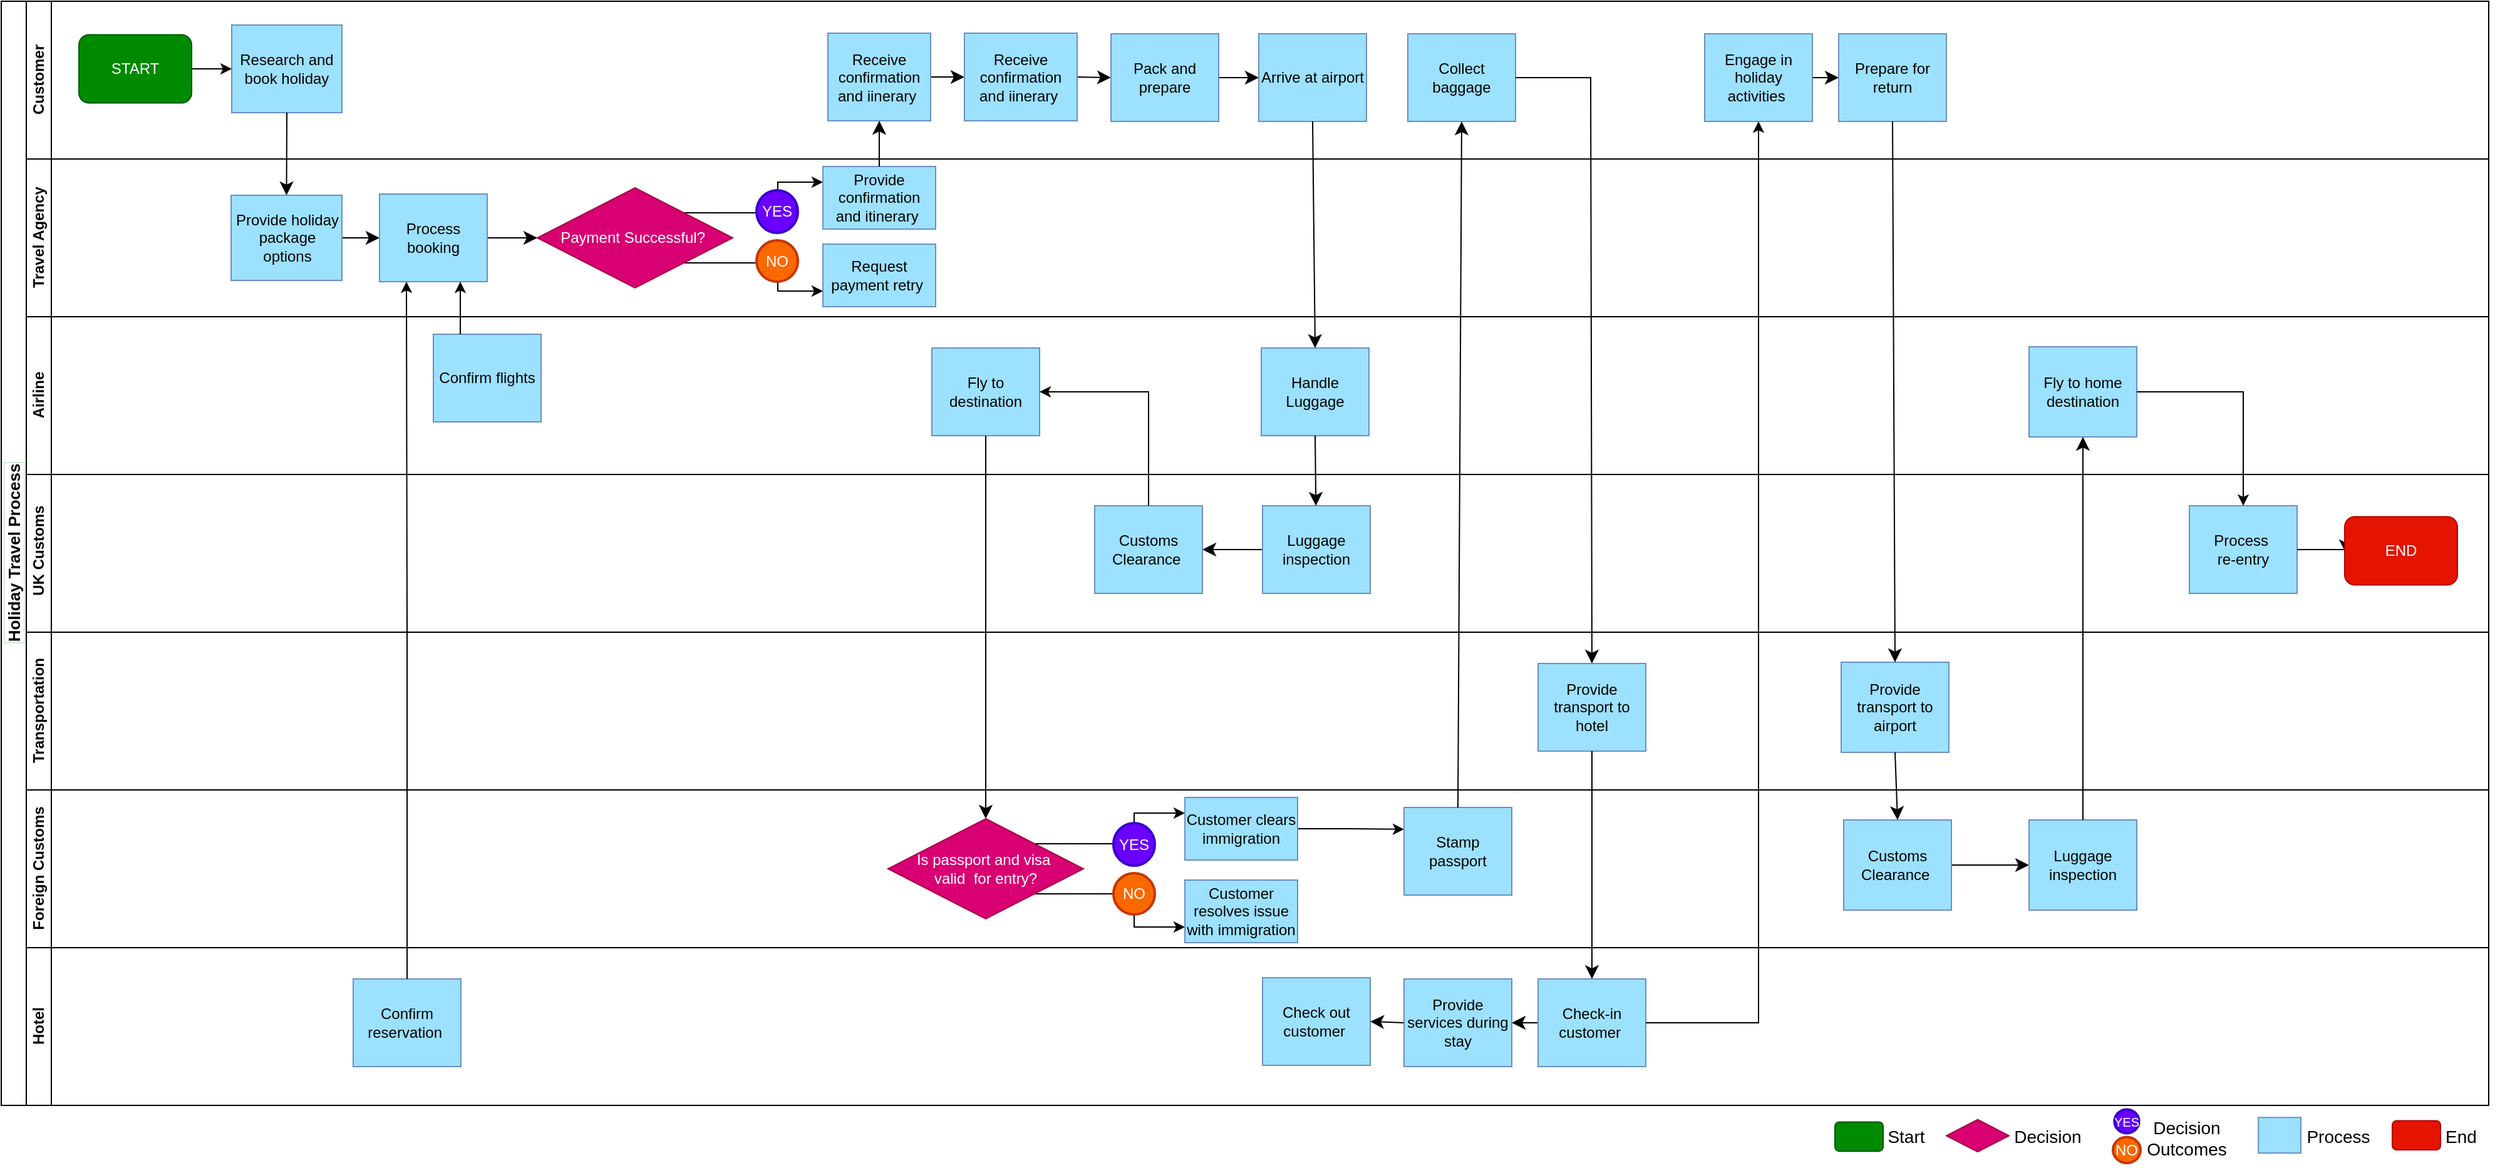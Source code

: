 <mxfile version="24.8.4">
  <diagram name="Page-1" id="JLOnOLcOAgradmC6K_oZ">
    <mxGraphModel dx="3365" dy="3023" grid="0" gridSize="10" guides="1" tooltips="1" connect="1" arrows="1" fold="1" page="0" pageScale="1" pageWidth="827" pageHeight="1169" math="0" shadow="0">
      <root>
        <mxCell id="0" />
        <mxCell id="1" parent="0" />
        <mxCell id="BxR5kWWOkdNth-eWLe1I-245" value="Holiday Travel Process" style="swimlane;childLayout=stackLayout;resizeParent=1;resizeParentMax=0;horizontal=0;startSize=20;horizontalStack=0;html=1;labelBorderColor=#D5E8D4;fontSize=13;movable=1;resizable=1;rotatable=1;deletable=1;editable=1;locked=0;connectable=1;strokeColor=#000000;" parent="1" vertex="1">
          <mxGeometry x="-1895" y="-1615" width="1986" height="882" as="geometry" />
        </mxCell>
        <mxCell id="BxR5kWWOkdNth-eWLe1I-246" value="Customer" style="swimlane;startSize=20;horizontal=0;html=1;" parent="BxR5kWWOkdNth-eWLe1I-245" vertex="1">
          <mxGeometry x="20" width="1966" height="126" as="geometry" />
        </mxCell>
        <mxCell id="BxR5kWWOkdNth-eWLe1I-208" value="Research and book holiday" style="rounded=0;whiteSpace=wrap;html=1;labelBackgroundColor=none;fillColor=#9CE1FF;strokeColor=#6c8ebf;gradientColor=none;" parent="BxR5kWWOkdNth-eWLe1I-246" vertex="1">
          <mxGeometry x="164" y="19" width="88" height="70" as="geometry" />
        </mxCell>
        <mxCell id="BxR5kWWOkdNth-eWLe1I-279" style="edgeStyle=none;curved=1;rounded=0;orthogonalLoop=1;jettySize=auto;html=1;exitX=1;exitY=0.5;exitDx=0;exitDy=0;entryX=0;entryY=0.5;entryDx=0;entryDy=0;fontSize=12;startSize=8;endSize=8;" parent="BxR5kWWOkdNth-eWLe1I-246" source="BxR5kWWOkdNth-eWLe1I-259" target="BxR5kWWOkdNth-eWLe1I-260" edge="1">
          <mxGeometry relative="1" as="geometry" />
        </mxCell>
        <mxCell id="BxR5kWWOkdNth-eWLe1I-259" value="Receive confirmation and iinerary&amp;nbsp;" style="rounded=0;whiteSpace=wrap;html=1;labelBackgroundColor=none;fillColor=#9CE1FF;strokeColor=#6c8ebf;gradientColor=none;" parent="BxR5kWWOkdNth-eWLe1I-246" vertex="1">
          <mxGeometry x="640" y="25.5" width="82" height="70" as="geometry" />
        </mxCell>
        <mxCell id="BxR5kWWOkdNth-eWLe1I-280" style="edgeStyle=none;curved=1;rounded=0;orthogonalLoop=1;jettySize=auto;html=1;exitX=1;exitY=0.5;exitDx=0;exitDy=0;entryX=0;entryY=0.5;entryDx=0;entryDy=0;fontSize=12;startSize=8;endSize=8;" parent="BxR5kWWOkdNth-eWLe1I-246" source="BxR5kWWOkdNth-eWLe1I-260" target="BxR5kWWOkdNth-eWLe1I-261" edge="1">
          <mxGeometry relative="1" as="geometry" />
        </mxCell>
        <mxCell id="BxR5kWWOkdNth-eWLe1I-260" value="Receive confirmation and iinerary&amp;nbsp;" style="rounded=0;whiteSpace=wrap;html=1;labelBackgroundColor=none;fillColor=#9CE1FF;strokeColor=#6c8ebf;gradientColor=none;" parent="BxR5kWWOkdNth-eWLe1I-246" vertex="1">
          <mxGeometry x="749" y="25.5" width="90" height="70" as="geometry" />
        </mxCell>
        <mxCell id="BxR5kWWOkdNth-eWLe1I-281" style="edgeStyle=none;curved=1;rounded=0;orthogonalLoop=1;jettySize=auto;html=1;exitX=1;exitY=0.5;exitDx=0;exitDy=0;entryX=0;entryY=0.5;entryDx=0;entryDy=0;fontSize=12;startSize=8;endSize=8;" parent="BxR5kWWOkdNth-eWLe1I-246" source="BxR5kWWOkdNth-eWLe1I-261" target="BxR5kWWOkdNth-eWLe1I-262" edge="1">
          <mxGeometry relative="1" as="geometry" />
        </mxCell>
        <mxCell id="BxR5kWWOkdNth-eWLe1I-261" value="Pack and prepare" style="rounded=0;whiteSpace=wrap;html=1;labelBackgroundColor=none;fillColor=#9CE1FF;strokeColor=#6c8ebf;gradientColor=none;" parent="BxR5kWWOkdNth-eWLe1I-246" vertex="1">
          <mxGeometry x="866" y="26" width="86" height="70" as="geometry" />
        </mxCell>
        <mxCell id="BxR5kWWOkdNth-eWLe1I-262" value="Arrive at airport" style="rounded=0;whiteSpace=wrap;html=1;labelBackgroundColor=none;fillColor=#9CE1FF;strokeColor=#6c8ebf;gradientColor=none;" parent="BxR5kWWOkdNth-eWLe1I-246" vertex="1">
          <mxGeometry x="984" y="26" width="86" height="70" as="geometry" />
        </mxCell>
        <mxCell id="BxR5kWWOkdNth-eWLe1I-325" value="Collect baggage" style="rounded=0;whiteSpace=wrap;html=1;labelBackgroundColor=none;fillColor=#9CE1FF;strokeColor=#6c8ebf;gradientColor=none;" parent="BxR5kWWOkdNth-eWLe1I-246" vertex="1">
          <mxGeometry x="1103" y="26" width="86" height="70" as="geometry" />
        </mxCell>
        <mxCell id="BxR5kWWOkdNth-eWLe1I-350" style="edgeStyle=none;curved=1;rounded=0;orthogonalLoop=1;jettySize=auto;html=1;exitX=1;exitY=0.5;exitDx=0;exitDy=0;entryX=0;entryY=0.5;entryDx=0;entryDy=0;fontSize=12;startSize=8;endSize=8;" parent="BxR5kWWOkdNth-eWLe1I-246" source="BxR5kWWOkdNth-eWLe1I-343" target="BxR5kWWOkdNth-eWLe1I-349" edge="1">
          <mxGeometry relative="1" as="geometry" />
        </mxCell>
        <mxCell id="BxR5kWWOkdNth-eWLe1I-343" value="Engage in holiday activities&amp;nbsp;" style="rounded=0;whiteSpace=wrap;html=1;labelBackgroundColor=none;fillColor=#9CE1FF;strokeColor=#6c8ebf;gradientColor=none;" parent="BxR5kWWOkdNth-eWLe1I-246" vertex="1">
          <mxGeometry x="1340" y="26" width="86" height="70" as="geometry" />
        </mxCell>
        <mxCell id="BxR5kWWOkdNth-eWLe1I-349" value="Prepare for return" style="rounded=0;whiteSpace=wrap;html=1;labelBackgroundColor=none;fillColor=#9CE1FF;strokeColor=#6c8ebf;gradientColor=none;" parent="BxR5kWWOkdNth-eWLe1I-246" vertex="1">
          <mxGeometry x="1447" y="26" width="86" height="70" as="geometry" />
        </mxCell>
        <mxCell id="ypiWz0dABTGRfe8JdJoe-62" style="edgeStyle=orthogonalEdgeStyle;rounded=0;orthogonalLoop=1;jettySize=auto;html=1;exitX=1;exitY=0.5;exitDx=0;exitDy=0;entryX=0;entryY=0.5;entryDx=0;entryDy=0;" edge="1" parent="BxR5kWWOkdNth-eWLe1I-246" source="ypiWz0dABTGRfe8JdJoe-60" target="BxR5kWWOkdNth-eWLe1I-208">
          <mxGeometry relative="1" as="geometry" />
        </mxCell>
        <mxCell id="ypiWz0dABTGRfe8JdJoe-60" value="START" style="rounded=1;whiteSpace=wrap;html=1;fillColor=#008a00;fontColor=#ffffff;strokeColor=#005700;" vertex="1" parent="BxR5kWWOkdNth-eWLe1I-246">
          <mxGeometry x="42" y="26.75" width="90" height="54.5" as="geometry" />
        </mxCell>
        <mxCell id="BxR5kWWOkdNth-eWLe1I-247" value="Travel Agency" style="swimlane;startSize=20;horizontal=0;html=1;" parent="BxR5kWWOkdNth-eWLe1I-245" vertex="1">
          <mxGeometry x="20" y="126" width="1966" height="126" as="geometry" />
        </mxCell>
        <mxCell id="BxR5kWWOkdNth-eWLe1I-273" style="edgeStyle=none;curved=1;rounded=0;orthogonalLoop=1;jettySize=auto;html=1;exitX=1;exitY=0.5;exitDx=0;exitDy=0;entryX=0;entryY=0.5;entryDx=0;entryDy=0;fontSize=12;startSize=8;endSize=8;" parent="BxR5kWWOkdNth-eWLe1I-247" source="BxR5kWWOkdNth-eWLe1I-190" target="BxR5kWWOkdNth-eWLe1I-217" edge="1">
          <mxGeometry relative="1" as="geometry" />
        </mxCell>
        <mxCell id="BxR5kWWOkdNth-eWLe1I-190" value="Provide holiday package options" style="rounded=0;whiteSpace=wrap;html=1;labelBackgroundColor=none;fillColor=#9CE1FF;strokeColor=#6c8ebf;gradientColor=none;" parent="BxR5kWWOkdNth-eWLe1I-247" vertex="1">
          <mxGeometry x="163.5" y="29" width="88.5" height="68" as="geometry" />
        </mxCell>
        <mxCell id="BxR5kWWOkdNth-eWLe1I-274" style="edgeStyle=none;curved=1;rounded=0;orthogonalLoop=1;jettySize=auto;html=1;exitX=1;exitY=0.5;exitDx=0;exitDy=0;entryX=0;entryY=0.5;entryDx=0;entryDy=0;fontSize=12;startSize=8;endSize=8;" parent="BxR5kWWOkdNth-eWLe1I-247" source="BxR5kWWOkdNth-eWLe1I-217" target="BxR5kWWOkdNth-eWLe1I-231" edge="1">
          <mxGeometry relative="1" as="geometry" />
        </mxCell>
        <mxCell id="BxR5kWWOkdNth-eWLe1I-217" value="Process booking" style="rounded=0;whiteSpace=wrap;html=1;labelBackgroundColor=none;fillColor=#9CE1FF;strokeColor=#6c8ebf;gradientColor=none;" parent="BxR5kWWOkdNth-eWLe1I-247" vertex="1">
          <mxGeometry x="282" y="28" width="86" height="70" as="geometry" />
        </mxCell>
        <mxCell id="ypiWz0dABTGRfe8JdJoe-9" style="edgeStyle=orthogonalEdgeStyle;rounded=0;orthogonalLoop=1;jettySize=auto;html=1;exitX=1;exitY=0;exitDx=0;exitDy=0;entryX=0;entryY=0.25;entryDx=0;entryDy=0;movable=0;resizable=0;rotatable=0;deletable=0;editable=0;locked=1;connectable=0;" edge="1" parent="BxR5kWWOkdNth-eWLe1I-247" source="BxR5kWWOkdNth-eWLe1I-231" target="BxR5kWWOkdNth-eWLe1I-218">
          <mxGeometry relative="1" as="geometry" />
        </mxCell>
        <mxCell id="ypiWz0dABTGRfe8JdJoe-10" style="edgeStyle=orthogonalEdgeStyle;rounded=0;orthogonalLoop=1;jettySize=auto;html=1;exitX=1;exitY=1;exitDx=0;exitDy=0;entryX=0;entryY=0.75;entryDx=0;entryDy=0;movable=0;resizable=0;rotatable=0;deletable=0;editable=0;locked=1;connectable=0;" edge="1" parent="BxR5kWWOkdNth-eWLe1I-247" source="BxR5kWWOkdNth-eWLe1I-231" target="BxR5kWWOkdNth-eWLe1I-239">
          <mxGeometry relative="1" as="geometry" />
        </mxCell>
        <mxCell id="BxR5kWWOkdNth-eWLe1I-231" value="Payment Successful?&amp;nbsp;" style="rhombus;whiteSpace=wrap;html=1;fillColor=#d80073;fontColor=#ffffff;strokeColor=#A50040;" parent="BxR5kWWOkdNth-eWLe1I-247" vertex="1">
          <mxGeometry x="408" y="23" width="156" height="80" as="geometry" />
        </mxCell>
        <mxCell id="BxR5kWWOkdNth-eWLe1I-218" value="Provide confirmation and itinerary&amp;nbsp;" style="rounded=0;whiteSpace=wrap;html=1;labelBackgroundColor=none;fillColor=#9CE1FF;strokeColor=#6c8ebf;gradientColor=none;" parent="BxR5kWWOkdNth-eWLe1I-247" vertex="1">
          <mxGeometry x="636" y="6" width="90" height="50" as="geometry" />
        </mxCell>
        <mxCell id="BxR5kWWOkdNth-eWLe1I-239" value="Request payment retry&amp;nbsp;" style="rounded=0;whiteSpace=wrap;html=1;labelBackgroundColor=none;fillColor=#9CE1FF;strokeColor=#6c8ebf;gradientColor=none;" parent="BxR5kWWOkdNth-eWLe1I-247" vertex="1">
          <mxGeometry x="636" y="68" width="90" height="50" as="geometry" />
        </mxCell>
        <mxCell id="BxR5kWWOkdNth-eWLe1I-387" style="edgeStyle=none;curved=1;rounded=0;orthogonalLoop=1;jettySize=auto;html=1;exitX=1;exitY=0.5;exitDx=0;exitDy=0;fontSize=12;startSize=8;endSize=8;" parent="BxR5kWWOkdNth-eWLe1I-247" source="BxR5kWWOkdNth-eWLe1I-190" target="BxR5kWWOkdNth-eWLe1I-190" edge="1">
          <mxGeometry relative="1" as="geometry" />
        </mxCell>
        <mxCell id="BxR5kWWOkdNth-eWLe1I-388" style="edgeStyle=none;curved=1;rounded=0;orthogonalLoop=1;jettySize=auto;html=1;exitX=0.5;exitY=0;exitDx=0;exitDy=0;fontSize=12;startSize=8;endSize=8;" parent="BxR5kWWOkdNth-eWLe1I-247" source="BxR5kWWOkdNth-eWLe1I-217" target="BxR5kWWOkdNth-eWLe1I-217" edge="1">
          <mxGeometry relative="1" as="geometry" />
        </mxCell>
        <mxCell id="ypiWz0dABTGRfe8JdJoe-2" value="YES" style="strokeWidth=2;html=1;shape=mxgraph.flowchart.start_2;whiteSpace=wrap;fillColor=#6a00ff;fontColor=#ffffff;strokeColor=#3700CC;" vertex="1" parent="BxR5kWWOkdNth-eWLe1I-247">
          <mxGeometry x="583" y="25" width="33" height="34" as="geometry" />
        </mxCell>
        <mxCell id="ypiWz0dABTGRfe8JdJoe-3" value="NO" style="strokeWidth=2;html=1;shape=mxgraph.flowchart.start_2;whiteSpace=wrap;fillColor=#fa6800;strokeColor=#C73500;fontColor=#FFFFFF;" vertex="1" parent="BxR5kWWOkdNth-eWLe1I-247">
          <mxGeometry x="583" y="65" width="33" height="33" as="geometry" />
        </mxCell>
        <mxCell id="BxR5kWWOkdNth-eWLe1I-249" value="Airline" style="swimlane;startSize=20;horizontal=0;html=1;" parent="BxR5kWWOkdNth-eWLe1I-245" vertex="1">
          <mxGeometry x="20" y="252" width="1966" height="126" as="geometry" />
        </mxCell>
        <mxCell id="BxR5kWWOkdNth-eWLe1I-283" value="Handle Luggage" style="rounded=0;whiteSpace=wrap;html=1;labelBackgroundColor=none;fillColor=#9CE1FF;strokeColor=#6c8ebf;gradientColor=none;" parent="BxR5kWWOkdNth-eWLe1I-249" vertex="1">
          <mxGeometry x="986" y="25" width="86" height="70" as="geometry" />
        </mxCell>
        <mxCell id="BxR5kWWOkdNth-eWLe1I-368" value="Fly to home destination" style="rounded=0;whiteSpace=wrap;html=1;labelBackgroundColor=none;fillColor=#9CE1FF;strokeColor=#6c8ebf;gradientColor=none;" parent="BxR5kWWOkdNth-eWLe1I-249" vertex="1">
          <mxGeometry x="1599" y="24" width="86" height="72" as="geometry" />
        </mxCell>
        <mxCell id="BxR5kWWOkdNth-eWLe1I-269" value="Fly to destination" style="rounded=0;whiteSpace=wrap;html=1;labelBackgroundColor=none;fillColor=#9CE1FF;strokeColor=#6c8ebf;gradientColor=none;" parent="BxR5kWWOkdNth-eWLe1I-249" vertex="1">
          <mxGeometry x="723" y="25" width="86" height="70" as="geometry" />
        </mxCell>
        <mxCell id="BxR5kWWOkdNth-eWLe1I-267" value="Confirm flights" style="rounded=0;whiteSpace=wrap;html=1;labelBackgroundColor=none;fillColor=#9CE1FF;strokeColor=#6c8ebf;gradientColor=none;" parent="BxR5kWWOkdNth-eWLe1I-249" vertex="1">
          <mxGeometry x="325" y="14" width="86" height="70" as="geometry" />
        </mxCell>
        <mxCell id="BxR5kWWOkdNth-eWLe1I-250" value="&amp;nbsp;UK&amp;nbsp;&lt;span style=&quot;background-color: initial;&quot;&gt;Customs&lt;/span&gt;" style="swimlane;startSize=20;horizontal=0;html=1;" parent="BxR5kWWOkdNth-eWLe1I-245" vertex="1">
          <mxGeometry x="20" y="378" width="1966" height="126" as="geometry" />
        </mxCell>
        <mxCell id="BxR5kWWOkdNth-eWLe1I-286" style="edgeStyle=none;curved=1;rounded=0;orthogonalLoop=1;jettySize=auto;html=1;exitX=0;exitY=0.5;exitDx=0;exitDy=0;fontSize=12;startSize=8;endSize=8;" parent="BxR5kWWOkdNth-eWLe1I-250" source="BxR5kWWOkdNth-eWLe1I-263" edge="1">
          <mxGeometry relative="1" as="geometry">
            <mxPoint x="1064.286" y="60.571" as="targetPoint" />
          </mxGeometry>
        </mxCell>
        <mxCell id="BxR5kWWOkdNth-eWLe1I-380" value="Process&amp;nbsp;&lt;div&gt;re-entry&lt;/div&gt;" style="rounded=0;whiteSpace=wrap;html=1;labelBackgroundColor=none;fillColor=#9CE1FF;strokeColor=#6c8ebf;gradientColor=none;" parent="BxR5kWWOkdNth-eWLe1I-250" vertex="1">
          <mxGeometry x="1727" y="25" width="86" height="70" as="geometry" />
        </mxCell>
        <mxCell id="ypiWz0dABTGRfe8JdJoe-66" style="edgeStyle=orthogonalEdgeStyle;rounded=0;orthogonalLoop=1;jettySize=auto;html=1;exitX=1;exitY=0.5;exitDx=0;exitDy=0;entryX=0;entryY=0.5;entryDx=0;entryDy=0;" edge="1" parent="BxR5kWWOkdNth-eWLe1I-250" source="BxR5kWWOkdNth-eWLe1I-380" target="ypiWz0dABTGRfe8JdJoe-63">
          <mxGeometry relative="1" as="geometry" />
        </mxCell>
        <mxCell id="BxR5kWWOkdNth-eWLe1I-369" value="" style="edgeStyle=none;curved=1;rounded=0;orthogonalLoop=1;jettySize=auto;html=1;fontSize=12;startSize=8;endSize=8;" parent="BxR5kWWOkdNth-eWLe1I-250" source="BxR5kWWOkdNth-eWLe1I-263" target="BxR5kWWOkdNth-eWLe1I-264" edge="1">
          <mxGeometry relative="1" as="geometry" />
        </mxCell>
        <mxCell id="BxR5kWWOkdNth-eWLe1I-263" value="Luggage inspection" style="rounded=0;whiteSpace=wrap;html=1;labelBackgroundColor=none;fillColor=#9CE1FF;strokeColor=#6c8ebf;gradientColor=none;" parent="BxR5kWWOkdNth-eWLe1I-250" vertex="1">
          <mxGeometry x="987" y="25" width="86" height="70" as="geometry" />
        </mxCell>
        <mxCell id="BxR5kWWOkdNth-eWLe1I-264" value="Customs Clearance&amp;nbsp;" style="rounded=0;whiteSpace=wrap;html=1;labelBackgroundColor=none;fillColor=#9CE1FF;strokeColor=#6c8ebf;gradientColor=none;" parent="BxR5kWWOkdNth-eWLe1I-250" vertex="1">
          <mxGeometry x="853" y="25" width="86" height="70" as="geometry" />
        </mxCell>
        <mxCell id="ypiWz0dABTGRfe8JdJoe-63" value="END" style="rounded=1;whiteSpace=wrap;html=1;fillColor=#e51400;fontColor=#ffffff;strokeColor=#B20000;" vertex="1" parent="BxR5kWWOkdNth-eWLe1I-250">
          <mxGeometry x="1851" y="33.75" width="90" height="54.5" as="geometry" />
        </mxCell>
        <mxCell id="BxR5kWWOkdNth-eWLe1I-272" style="edgeStyle=none;curved=1;rounded=0;orthogonalLoop=1;jettySize=auto;html=1;exitX=0.5;exitY=1;exitDx=0;exitDy=0;entryX=0.5;entryY=0;entryDx=0;entryDy=0;fontSize=12;startSize=8;endSize=8;" parent="BxR5kWWOkdNth-eWLe1I-245" source="BxR5kWWOkdNth-eWLe1I-208" target="BxR5kWWOkdNth-eWLe1I-190" edge="1">
          <mxGeometry relative="1" as="geometry" />
        </mxCell>
        <mxCell id="BxR5kWWOkdNth-eWLe1I-278" style="edgeStyle=none;curved=1;rounded=0;orthogonalLoop=1;jettySize=auto;html=1;exitX=0.5;exitY=0;exitDx=0;exitDy=0;entryX=0.5;entryY=1;entryDx=0;entryDy=0;fontSize=12;startSize=8;endSize=8;" parent="BxR5kWWOkdNth-eWLe1I-245" source="BxR5kWWOkdNth-eWLe1I-218" target="BxR5kWWOkdNth-eWLe1I-259" edge="1">
          <mxGeometry relative="1" as="geometry" />
        </mxCell>
        <mxCell id="BxR5kWWOkdNth-eWLe1I-252" value="Transportation" style="swimlane;startSize=20;horizontal=0;html=1;fontColor=#000000;" parent="BxR5kWWOkdNth-eWLe1I-245" vertex="1">
          <mxGeometry x="20" y="504" width="1966" height="126" as="geometry" />
        </mxCell>
        <mxCell id="BxR5kWWOkdNth-eWLe1I-314" value="Provide transport to hotel" style="rounded=0;whiteSpace=wrap;html=1;labelBackgroundColor=none;fillColor=#9CE1FF;strokeColor=#6c8ebf;gradientColor=none;" parent="BxR5kWWOkdNth-eWLe1I-252" vertex="1">
          <mxGeometry x="1207" y="25" width="86" height="70" as="geometry" />
        </mxCell>
        <mxCell id="BxR5kWWOkdNth-eWLe1I-352" value="Provide transport to airport" style="rounded=0;whiteSpace=wrap;html=1;labelBackgroundColor=none;fillColor=#9CE1FF;strokeColor=#6c8ebf;gradientColor=none;" parent="BxR5kWWOkdNth-eWLe1I-252" vertex="1">
          <mxGeometry x="1449" y="24" width="86" height="72" as="geometry" />
        </mxCell>
        <mxCell id="BxR5kWWOkdNth-eWLe1I-284" value="" style="edgeStyle=none;curved=1;rounded=0;orthogonalLoop=1;jettySize=auto;html=1;exitX=0.5;exitY=1;exitDx=0;exitDy=0;entryX=0.5;entryY=0;entryDx=0;entryDy=0;fontSize=12;startSize=8;endSize=8;" parent="BxR5kWWOkdNth-eWLe1I-245" source="BxR5kWWOkdNth-eWLe1I-262" target="BxR5kWWOkdNth-eWLe1I-283" edge="1">
          <mxGeometry x="0.001" relative="1" as="geometry">
            <mxPoint as="offset" />
          </mxGeometry>
        </mxCell>
        <mxCell id="BxR5kWWOkdNth-eWLe1I-285" value="" style="edgeStyle=none;curved=1;rounded=0;orthogonalLoop=1;jettySize=auto;html=1;exitX=0.5;exitY=1;exitDx=0;exitDy=0;fontSize=12;startSize=8;endSize=8;" parent="BxR5kWWOkdNth-eWLe1I-245" source="BxR5kWWOkdNth-eWLe1I-283" target="BxR5kWWOkdNth-eWLe1I-263" edge="1">
          <mxGeometry relative="1" as="geometry" />
        </mxCell>
        <mxCell id="BxR5kWWOkdNth-eWLe1I-310" style="edgeStyle=none;curved=1;rounded=0;orthogonalLoop=1;jettySize=auto;html=1;exitX=0.5;exitY=1;exitDx=0;exitDy=0;fontSize=12;startSize=8;endSize=8;" parent="BxR5kWWOkdNth-eWLe1I-245" source="BxR5kWWOkdNth-eWLe1I-269" target="BxR5kWWOkdNth-eWLe1I-296" edge="1">
          <mxGeometry relative="1" as="geometry" />
        </mxCell>
        <mxCell id="BxR5kWWOkdNth-eWLe1I-339" style="edgeStyle=none;curved=1;rounded=0;orthogonalLoop=1;jettySize=auto;html=1;exitX=0.5;exitY=1;exitDx=0;exitDy=0;fontSize=12;startSize=8;endSize=8;" parent="BxR5kWWOkdNth-eWLe1I-245" source="BxR5kWWOkdNth-eWLe1I-314" target="BxR5kWWOkdNth-eWLe1I-323" edge="1">
          <mxGeometry relative="1" as="geometry" />
        </mxCell>
        <mxCell id="BxR5kWWOkdNth-eWLe1I-251" value="Foreign Customs" style="swimlane;startSize=20;horizontal=0;html=1;" parent="BxR5kWWOkdNth-eWLe1I-245" vertex="1">
          <mxGeometry x="20" y="630" width="1966" height="126" as="geometry" />
        </mxCell>
        <mxCell id="ypiWz0dABTGRfe8JdJoe-14" style="edgeStyle=orthogonalEdgeStyle;rounded=0;orthogonalLoop=1;jettySize=auto;html=1;exitX=1;exitY=0;exitDx=0;exitDy=0;entryX=0;entryY=0.25;entryDx=0;entryDy=0;" edge="1" parent="BxR5kWWOkdNth-eWLe1I-251" source="BxR5kWWOkdNth-eWLe1I-296" target="BxR5kWWOkdNth-eWLe1I-301">
          <mxGeometry relative="1" as="geometry" />
        </mxCell>
        <mxCell id="ypiWz0dABTGRfe8JdJoe-15" style="edgeStyle=orthogonalEdgeStyle;rounded=0;orthogonalLoop=1;jettySize=auto;html=1;exitX=1;exitY=1;exitDx=0;exitDy=0;entryX=0;entryY=0.75;entryDx=0;entryDy=0;" edge="1" parent="BxR5kWWOkdNth-eWLe1I-251" source="BxR5kWWOkdNth-eWLe1I-296" target="BxR5kWWOkdNth-eWLe1I-300">
          <mxGeometry relative="1" as="geometry" />
        </mxCell>
        <mxCell id="BxR5kWWOkdNth-eWLe1I-296" value="Is passport and visa&amp;nbsp;&lt;div&gt;valid&amp;nbsp;&amp;nbsp;&lt;span style=&quot;background-color: initial;&quot;&gt;for entry?&lt;/span&gt;&lt;/div&gt;" style="rhombus;whiteSpace=wrap;html=1;fillColor=#d80073;fontColor=#ffffff;strokeColor=#A50040;movable=1;resizable=1;rotatable=1;deletable=1;editable=1;locked=0;connectable=1;" parent="BxR5kWWOkdNth-eWLe1I-251" vertex="1">
          <mxGeometry x="688" y="23" width="156" height="80" as="geometry" />
        </mxCell>
        <mxCell id="BxR5kWWOkdNth-eWLe1I-300" value="Customer resolves issue with immigration" style="rounded=0;whiteSpace=wrap;html=1;labelBackgroundColor=none;fillColor=#9CE1FF;strokeColor=#6c8ebf;gradientColor=none;movable=1;resizable=1;rotatable=1;deletable=1;editable=1;locked=0;connectable=1;" parent="BxR5kWWOkdNth-eWLe1I-251" vertex="1">
          <mxGeometry x="925" y="72" width="90" height="50" as="geometry" />
        </mxCell>
        <mxCell id="BxR5kWWOkdNth-eWLe1I-415" style="edgeStyle=orthogonalEdgeStyle;rounded=0;orthogonalLoop=1;jettySize=auto;html=1;exitX=1;exitY=0.5;exitDx=0;exitDy=0;entryX=0;entryY=0.25;entryDx=0;entryDy=0;" parent="BxR5kWWOkdNth-eWLe1I-251" source="BxR5kWWOkdNth-eWLe1I-301" target="BxR5kWWOkdNth-eWLe1I-311" edge="1">
          <mxGeometry relative="1" as="geometry" />
        </mxCell>
        <mxCell id="BxR5kWWOkdNth-eWLe1I-301" value="Customer clears immigration" style="rounded=0;whiteSpace=wrap;html=1;labelBackgroundColor=none;fillColor=#9CE1FF;strokeColor=#6c8ebf;gradientColor=none;movable=1;resizable=1;rotatable=1;deletable=1;editable=1;locked=0;connectable=1;" parent="BxR5kWWOkdNth-eWLe1I-251" vertex="1">
          <mxGeometry x="925" y="6" width="90" height="50" as="geometry" />
        </mxCell>
        <mxCell id="BxR5kWWOkdNth-eWLe1I-375" style="edgeStyle=none;curved=1;rounded=0;orthogonalLoop=1;jettySize=auto;html=1;exitX=1;exitY=0.5;exitDx=0;exitDy=0;entryX=0;entryY=0.5;entryDx=0;entryDy=0;fontSize=12;startSize=8;endSize=8;" parent="BxR5kWWOkdNth-eWLe1I-251" source="BxR5kWWOkdNth-eWLe1I-372" target="BxR5kWWOkdNth-eWLe1I-373" edge="1">
          <mxGeometry relative="1" as="geometry" />
        </mxCell>
        <mxCell id="BxR5kWWOkdNth-eWLe1I-372" value="Customs Clearance&amp;nbsp;" style="rounded=0;whiteSpace=wrap;html=1;labelBackgroundColor=none;fillColor=#9CE1FF;strokeColor=#6c8ebf;gradientColor=none;" parent="BxR5kWWOkdNth-eWLe1I-251" vertex="1">
          <mxGeometry x="1451" y="24" width="86" height="72" as="geometry" />
        </mxCell>
        <mxCell id="BxR5kWWOkdNth-eWLe1I-373" value="Luggage inspection" style="rounded=0;whiteSpace=wrap;html=1;labelBackgroundColor=none;fillColor=#9CE1FF;strokeColor=#6c8ebf;gradientColor=none;" parent="BxR5kWWOkdNth-eWLe1I-251" vertex="1">
          <mxGeometry x="1599" y="24" width="86" height="72" as="geometry" />
        </mxCell>
        <mxCell id="BxR5kWWOkdNth-eWLe1I-311" value="Stamp passport" style="rounded=0;whiteSpace=wrap;html=1;labelBackgroundColor=none;fillColor=#9CE1FF;strokeColor=#6c8ebf;gradientColor=none;" parent="BxR5kWWOkdNth-eWLe1I-251" vertex="1">
          <mxGeometry x="1100" y="14" width="86" height="70" as="geometry" />
        </mxCell>
        <mxCell id="ypiWz0dABTGRfe8JdJoe-57" value="YES" style="strokeWidth=2;html=1;shape=mxgraph.flowchart.start_2;whiteSpace=wrap;fillColor=#6a00ff;fontColor=#ffffff;strokeColor=#3700CC;" vertex="1" parent="BxR5kWWOkdNth-eWLe1I-251">
          <mxGeometry x="868" y="26.5" width="33" height="34" as="geometry" />
        </mxCell>
        <mxCell id="ypiWz0dABTGRfe8JdJoe-58" value="NO" style="strokeWidth=2;html=1;shape=mxgraph.flowchart.start_2;whiteSpace=wrap;fillColor=#fa6800;strokeColor=#C73500;fontColor=#FFFFFF;" vertex="1" parent="BxR5kWWOkdNth-eWLe1I-251">
          <mxGeometry x="868" y="66.5" width="33" height="33" as="geometry" />
        </mxCell>
        <mxCell id="BxR5kWWOkdNth-eWLe1I-317" value="Hotel" style="swimlane;startSize=20;horizontal=0;html=1;fillColor=none;fontColor=#000000;strokeColor=#000000;" parent="BxR5kWWOkdNth-eWLe1I-245" vertex="1">
          <mxGeometry x="20" y="756" width="1966" height="126" as="geometry" />
        </mxCell>
        <mxCell id="BxR5kWWOkdNth-eWLe1I-400" style="edgeStyle=none;curved=1;rounded=0;orthogonalLoop=1;jettySize=auto;html=1;exitX=0;exitY=0.5;exitDx=0;exitDy=0;entryX=1;entryY=0.5;entryDx=0;entryDy=0;fontSize=12;startSize=8;endSize=8;" parent="BxR5kWWOkdNth-eWLe1I-317" source="BxR5kWWOkdNth-eWLe1I-323" target="BxR5kWWOkdNth-eWLe1I-324" edge="1">
          <mxGeometry relative="1" as="geometry" />
        </mxCell>
        <mxCell id="BxR5kWWOkdNth-eWLe1I-323" value="Check-in customer&amp;nbsp;" style="rounded=0;whiteSpace=wrap;html=1;labelBackgroundColor=none;fillColor=#9CE1FF;strokeColor=#6c8ebf;gradientColor=none;" parent="BxR5kWWOkdNth-eWLe1I-317" vertex="1">
          <mxGeometry x="1207" y="25" width="86" height="70" as="geometry" />
        </mxCell>
        <mxCell id="BxR5kWWOkdNth-eWLe1I-344" style="edgeStyle=none;curved=1;rounded=0;orthogonalLoop=1;jettySize=auto;html=1;exitX=0;exitY=0.5;exitDx=0;exitDy=0;entryX=1;entryY=0.5;entryDx=0;entryDy=0;fontSize=12;startSize=8;endSize=8;" parent="BxR5kWWOkdNth-eWLe1I-317" source="BxR5kWWOkdNth-eWLe1I-324" target="BxR5kWWOkdNth-eWLe1I-341" edge="1">
          <mxGeometry relative="1" as="geometry" />
        </mxCell>
        <mxCell id="BxR5kWWOkdNth-eWLe1I-324" value="Provide services during stay" style="rounded=0;whiteSpace=wrap;html=1;labelBackgroundColor=none;fillColor=#9CE1FF;strokeColor=#6c8ebf;gradientColor=none;" parent="BxR5kWWOkdNth-eWLe1I-317" vertex="1">
          <mxGeometry x="1100" y="25" width="86" height="70" as="geometry" />
        </mxCell>
        <mxCell id="BxR5kWWOkdNth-eWLe1I-341" value="Check out customer&amp;nbsp;" style="rounded=0;whiteSpace=wrap;html=1;labelBackgroundColor=none;fillColor=#9CE1FF;strokeColor=#6c8ebf;gradientColor=none;" parent="BxR5kWWOkdNth-eWLe1I-317" vertex="1">
          <mxGeometry x="987" y="24" width="86" height="70" as="geometry" />
        </mxCell>
        <mxCell id="BxR5kWWOkdNth-eWLe1I-318" value="Confirm reservation&amp;nbsp;" style="rounded=0;whiteSpace=wrap;html=1;labelBackgroundColor=none;fillColor=#9CE1FF;strokeColor=#6c8ebf;gradientColor=none;" parent="BxR5kWWOkdNth-eWLe1I-317" vertex="1">
          <mxGeometry x="261" y="25" width="86" height="70" as="geometry" />
        </mxCell>
        <mxCell id="BxR5kWWOkdNth-eWLe1I-377" style="edgeStyle=none;curved=1;rounded=0;orthogonalLoop=1;jettySize=auto;html=1;exitX=0.5;exitY=0;exitDx=0;exitDy=0;entryX=0.5;entryY=1;entryDx=0;entryDy=0;fontSize=12;startSize=8;endSize=8;" parent="BxR5kWWOkdNth-eWLe1I-245" source="BxR5kWWOkdNth-eWLe1I-373" target="BxR5kWWOkdNth-eWLe1I-368" edge="1">
          <mxGeometry relative="1" as="geometry" />
        </mxCell>
        <mxCell id="BxR5kWWOkdNth-eWLe1I-396" style="edgeStyle=none;curved=1;rounded=0;orthogonalLoop=1;jettySize=auto;html=1;exitX=0.5;exitY=0;exitDx=0;exitDy=0;entryX=0.5;entryY=1;entryDx=0;entryDy=0;fontSize=12;startSize=8;endSize=8;" parent="BxR5kWWOkdNth-eWLe1I-245" source="BxR5kWWOkdNth-eWLe1I-311" target="BxR5kWWOkdNth-eWLe1I-325" edge="1">
          <mxGeometry relative="1" as="geometry" />
        </mxCell>
        <mxCell id="BxR5kWWOkdNth-eWLe1I-398" style="edgeStyle=none;curved=0;rounded=0;orthogonalLoop=1;jettySize=auto;html=1;exitX=1;exitY=0.5;exitDx=0;exitDy=0;entryX=0.5;entryY=0;entryDx=0;entryDy=0;fontSize=12;startSize=8;endSize=8;" parent="BxR5kWWOkdNth-eWLe1I-245" source="BxR5kWWOkdNth-eWLe1I-325" target="BxR5kWWOkdNth-eWLe1I-314" edge="1">
          <mxGeometry relative="1" as="geometry">
            <Array as="points">
              <mxPoint x="1269" y="61" />
            </Array>
          </mxGeometry>
        </mxCell>
        <mxCell id="BxR5kWWOkdNth-eWLe1I-404" style="edgeStyle=none;curved=1;rounded=0;orthogonalLoop=1;jettySize=auto;html=1;exitX=0.5;exitY=1;exitDx=0;exitDy=0;entryX=0.5;entryY=0;entryDx=0;entryDy=0;fontSize=12;startSize=8;endSize=8;" parent="BxR5kWWOkdNth-eWLe1I-245" source="BxR5kWWOkdNth-eWLe1I-352" target="BxR5kWWOkdNth-eWLe1I-372" edge="1">
          <mxGeometry relative="1" as="geometry" />
        </mxCell>
        <mxCell id="BxR5kWWOkdNth-eWLe1I-405" style="edgeStyle=none;curved=1;rounded=0;orthogonalLoop=1;jettySize=auto;html=1;exitX=0.5;exitY=1;exitDx=0;exitDy=0;entryX=0.5;entryY=0;entryDx=0;entryDy=0;fontSize=12;startSize=8;endSize=8;" parent="BxR5kWWOkdNth-eWLe1I-245" source="BxR5kWWOkdNth-eWLe1I-349" target="BxR5kWWOkdNth-eWLe1I-352" edge="1">
          <mxGeometry relative="1" as="geometry" />
        </mxCell>
        <mxCell id="BxR5kWWOkdNth-eWLe1I-411" style="edgeStyle=orthogonalEdgeStyle;rounded=0;orthogonalLoop=1;jettySize=auto;html=1;exitX=1;exitY=0.5;exitDx=0;exitDy=0;" parent="BxR5kWWOkdNth-eWLe1I-245" source="BxR5kWWOkdNth-eWLe1I-323" target="BxR5kWWOkdNth-eWLe1I-343" edge="1">
          <mxGeometry relative="1" as="geometry" />
        </mxCell>
        <mxCell id="BxR5kWWOkdNth-eWLe1I-412" style="edgeStyle=orthogonalEdgeStyle;rounded=0;orthogonalLoop=1;jettySize=auto;html=1;exitX=0.5;exitY=0;exitDx=0;exitDy=0;entryX=1;entryY=0.5;entryDx=0;entryDy=0;" parent="BxR5kWWOkdNth-eWLe1I-245" source="BxR5kWWOkdNth-eWLe1I-264" target="BxR5kWWOkdNth-eWLe1I-269" edge="1">
          <mxGeometry relative="1" as="geometry" />
        </mxCell>
        <mxCell id="BxR5kWWOkdNth-eWLe1I-413" style="edgeStyle=orthogonalEdgeStyle;rounded=0;orthogonalLoop=1;jettySize=auto;html=1;exitX=1;exitY=0.5;exitDx=0;exitDy=0;entryX=0.5;entryY=0;entryDx=0;entryDy=0;" parent="BxR5kWWOkdNth-eWLe1I-245" source="BxR5kWWOkdNth-eWLe1I-368" target="BxR5kWWOkdNth-eWLe1I-380" edge="1">
          <mxGeometry relative="1" as="geometry" />
        </mxCell>
        <mxCell id="BxR5kWWOkdNth-eWLe1I-421" style="edgeStyle=orthogonalEdgeStyle;rounded=0;orthogonalLoop=1;jettySize=auto;html=1;exitX=0.5;exitY=0;exitDx=0;exitDy=0;entryX=0.25;entryY=1;entryDx=0;entryDy=0;" parent="BxR5kWWOkdNth-eWLe1I-245" source="BxR5kWWOkdNth-eWLe1I-318" target="BxR5kWWOkdNth-eWLe1I-217" edge="1">
          <mxGeometry relative="1" as="geometry">
            <mxPoint x="321.206" y="268.645" as="targetPoint" />
          </mxGeometry>
        </mxCell>
        <mxCell id="ypiWz0dABTGRfe8JdJoe-80" style="edgeStyle=orthogonalEdgeStyle;rounded=0;orthogonalLoop=1;jettySize=auto;html=1;exitX=0.25;exitY=0;exitDx=0;exitDy=0;entryX=0.75;entryY=1;entryDx=0;entryDy=0;" edge="1" parent="BxR5kWWOkdNth-eWLe1I-245" source="BxR5kWWOkdNth-eWLe1I-267" target="BxR5kWWOkdNth-eWLe1I-217">
          <mxGeometry relative="1" as="geometry" />
        </mxCell>
        <mxCell id="ypiWz0dABTGRfe8JdJoe-81" value="" style="rhombus;whiteSpace=wrap;html=1;fillColor=#d80073;fontColor=#ffffff;strokeColor=#A50040;aspect=fixed;" vertex="1" parent="1">
          <mxGeometry x="-342" y="-721.63" width="50" height="25.64" as="geometry" />
        </mxCell>
        <mxCell id="ypiWz0dABTGRfe8JdJoe-82" value="" style="rounded=1;whiteSpace=wrap;html=1;fillColor=#008a00;fontColor=#ffffff;strokeColor=#005700;aspect=fixed;" vertex="1" parent="1">
          <mxGeometry x="-431" y="-719.74" width="38.54" height="23.34" as="geometry" />
        </mxCell>
        <mxCell id="ypiWz0dABTGRfe8JdJoe-83" value="" style="rounded=0;whiteSpace=wrap;html=1;labelBackgroundColor=none;fillColor=#9CE1FF;strokeColor=#6c8ebf;gradientColor=none;aspect=fixed;" vertex="1" parent="1">
          <mxGeometry x="-92.92" y="-723.34" width="33.92" height="28.4" as="geometry" />
        </mxCell>
        <mxCell id="ypiWz0dABTGRfe8JdJoe-85" value="" style="rounded=1;whiteSpace=wrap;html=1;fillColor=#e51400;fontColor=#ffffff;strokeColor=#B20000;aspect=fixed;" vertex="1" parent="1">
          <mxGeometry x="14" y="-720.81" width="38.54" height="23.34" as="geometry" />
        </mxCell>
        <mxCell id="ypiWz0dABTGRfe8JdJoe-94" value="&lt;font style=&quot;font-size: 14px;&quot;&gt;Start&lt;/font&gt;" style="text;html=1;align=center;verticalAlign=middle;whiteSpace=wrap;rounded=0;fontFamily=Helvetica;fontSize=14;fontColor=default;" vertex="1" parent="1">
          <mxGeometry x="-404" y="-722.74" width="60" height="30" as="geometry" />
        </mxCell>
        <mxCell id="ypiWz0dABTGRfe8JdJoe-95" value="&lt;font style=&quot;font-size: 14px;&quot;&gt;Decision&lt;/font&gt;" style="text;html=1;align=center;verticalAlign=middle;whiteSpace=wrap;rounded=0;fontSize=14;" vertex="1" parent="1">
          <mxGeometry x="-291" y="-722.74" width="60" height="30" as="geometry" />
        </mxCell>
        <mxCell id="ypiWz0dABTGRfe8JdJoe-97" value="&lt;font style=&quot;font-size: 14px;&quot;&gt;Process&lt;/font&gt;" style="text;html=1;align=center;verticalAlign=middle;whiteSpace=wrap;rounded=0;fontSize=14;" vertex="1" parent="1">
          <mxGeometry x="-59" y="-722.74" width="60" height="30" as="geometry" />
        </mxCell>
        <mxCell id="ypiWz0dABTGRfe8JdJoe-98" value="&lt;span style=&quot;font-size: 14px;&quot;&gt;End&lt;/span&gt;" style="text;html=1;align=center;verticalAlign=middle;whiteSpace=wrap;rounded=0;fontSize=14;" vertex="1" parent="1">
          <mxGeometry x="39" y="-722.74" width="60" height="30" as="geometry" />
        </mxCell>
        <mxCell id="ypiWz0dABTGRfe8JdJoe-128" style="edgeStyle=orthogonalEdgeStyle;rounded=0;orthogonalLoop=1;jettySize=auto;html=1;exitX=0.5;exitY=1;exitDx=0;exitDy=0;" edge="1" parent="1" source="ypiWz0dABTGRfe8JdJoe-95" target="ypiWz0dABTGRfe8JdJoe-95">
          <mxGeometry relative="1" as="geometry" />
        </mxCell>
        <mxCell id="ypiWz0dABTGRfe8JdJoe-129" value="" style="group;fontSize=10;" vertex="1" connectable="0" parent="1">
          <mxGeometry x="-209" y="-731.81" width="22" height="40.81" as="geometry" />
        </mxCell>
        <mxCell id="ypiWz0dABTGRfe8JdJoe-117" value="&lt;font style=&quot;font-size: 10px;&quot;&gt;YES&lt;/font&gt;" style="strokeWidth=2;html=1;shape=mxgraph.flowchart.start_2;whiteSpace=wrap;fillColor=#6a00ff;fontColor=#ffffff;strokeColor=#3700CC;" vertex="1" parent="ypiWz0dABTGRfe8JdJoe-129">
          <mxGeometry x="1.189" y="2" width="19.622" height="19.057" as="geometry" />
        </mxCell>
        <mxCell id="ypiWz0dABTGRfe8JdJoe-118" value="NO" style="strokeWidth=2;html=1;shape=mxgraph.flowchart.start_2;whiteSpace=wrap;fillColor=#fa6800;strokeColor=#C73500;fontColor=#FFFFFF;" vertex="1" parent="ypiWz0dABTGRfe8JdJoe-129">
          <mxGeometry y="24.072" width="22" height="20.738" as="geometry" />
        </mxCell>
        <mxCell id="ypiWz0dABTGRfe8JdJoe-130" value="Decision Outcomes" style="text;html=1;align=center;verticalAlign=middle;whiteSpace=wrap;rounded=0;fontSize=14;" vertex="1" parent="1">
          <mxGeometry x="-180" y="-721.63" width="60" height="30" as="geometry" />
        </mxCell>
      </root>
    </mxGraphModel>
  </diagram>
</mxfile>

